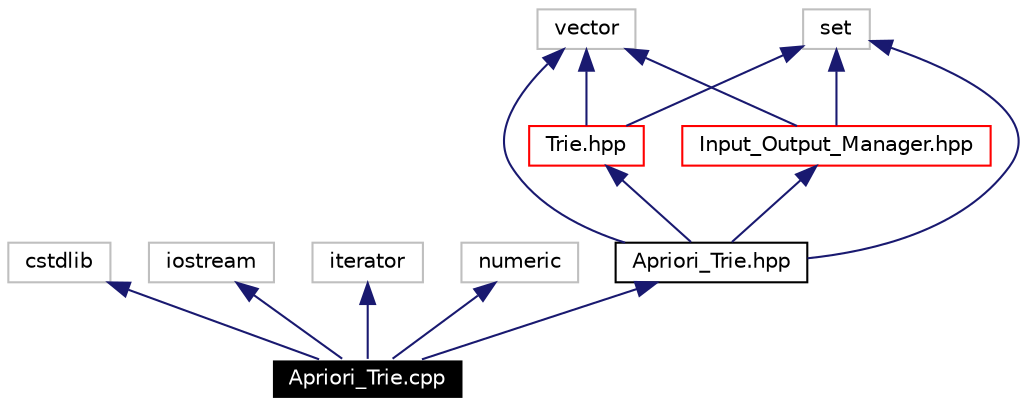 digraph G
{
  edge [fontname="Helvetica",fontsize=10,labelfontname="Helvetica",labelfontsize=10];
  node [fontname="Helvetica",fontsize=10,shape=record];
  Node25 [label="Apriori_Trie.cpp",height=0.2,width=0.4,color="white", fillcolor="black", style="filled" fontcolor="white"];
  Node26 -> Node25 [dir=back,color="midnightblue",fontsize=10,style="solid",fontname="Helvetica"];
  Node26 [label="cstdlib",height=0.2,width=0.4,color="grey75"];
  Node27 -> Node25 [dir=back,color="midnightblue",fontsize=10,style="solid",fontname="Helvetica"];
  Node27 [label="iostream",height=0.2,width=0.4,color="grey75"];
  Node28 -> Node25 [dir=back,color="midnightblue",fontsize=10,style="solid",fontname="Helvetica"];
  Node28 [label="iterator",height=0.2,width=0.4,color="grey75"];
  Node29 -> Node25 [dir=back,color="midnightblue",fontsize=10,style="solid",fontname="Helvetica"];
  Node29 [label="numeric",height=0.2,width=0.4,color="grey75"];
  Node30 -> Node25 [dir=back,color="midnightblue",fontsize=10,style="solid",fontname="Helvetica"];
  Node30 [label="Apriori_Trie.hpp",height=0.2,width=0.4,color="black",URL="$Apriori__Trie_8hpp.html"];
  Node31 -> Node30 [dir=back,color="midnightblue",fontsize=10,style="solid",fontname="Helvetica"];
  Node31 [label="Trie.hpp",height=0.2,width=0.4,color="red",URL="$Trie_8hpp.html"];
  Node33 -> Node31 [dir=back,color="midnightblue",fontsize=10,style="solid",fontname="Helvetica"];
  Node33 [label="vector",height=0.2,width=0.4,color="grey75"];
  Node34 -> Node31 [dir=back,color="midnightblue",fontsize=10,style="solid",fontname="Helvetica"];
  Node34 [label="set",height=0.2,width=0.4,color="grey75"];
  Node35 -> Node30 [dir=back,color="midnightblue",fontsize=10,style="solid",fontname="Helvetica"];
  Node35 [label="Input_Output_Manager.hpp",height=0.2,width=0.4,color="red",URL="$Input__Output__Manager_8hpp.html"];
  Node33 -> Node35 [dir=back,color="midnightblue",fontsize=10,style="solid",fontname="Helvetica"];
  Node34 -> Node35 [dir=back,color="midnightblue",fontsize=10,style="solid",fontname="Helvetica"];
  Node34 -> Node30 [dir=back,color="midnightblue",fontsize=10,style="solid",fontname="Helvetica"];
  Node33 -> Node30 [dir=back,color="midnightblue",fontsize=10,style="solid",fontname="Helvetica"];
}
